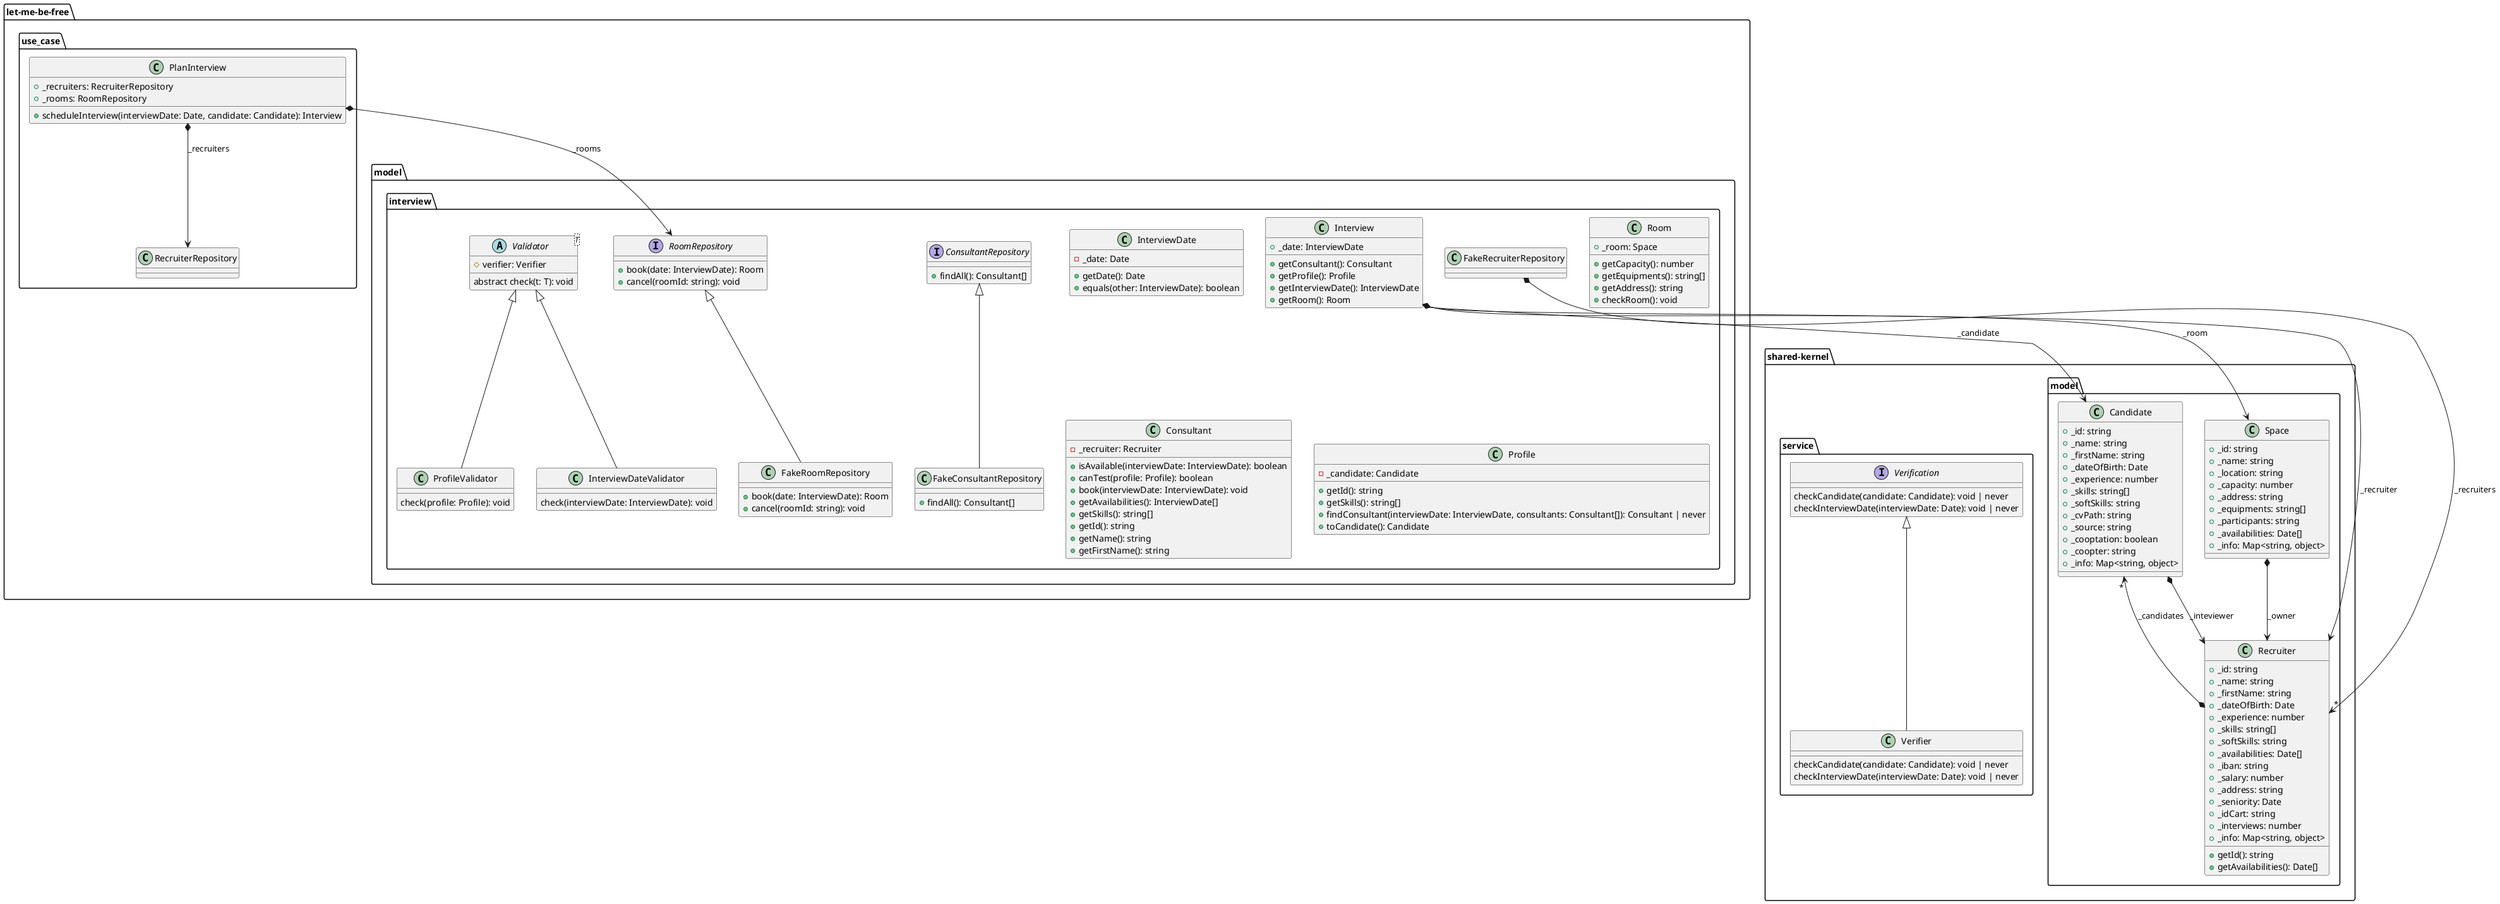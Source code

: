 @startuml name "Domain Model"

package "shared-kernel.model" {
    class Candidate {
        +_id: string
        +_name: string
        +_firstName: string
        +_dateOfBirth: Date
        +_experience: number
        +_skills: string[]
        +_softSkills: string
        +_cvPath: string
        +_source: string
        +_cooptation: boolean
        +_coopter: string
        +_info: Map<string, object>
    }

    class Recruiter {
        +_id: string
        +_name: string
        +_firstName: string
        +_dateOfBirth: Date
        +_experience: number
        +_skills: string[]
        +_softSkills: string
        +_availabilities: Date[]
        +_iban: string
        +_salary: number
        +_address: string
        +_seniority: Date
        +_idCart: string
        +_interviews: number
        +_info: Map<string, object>
        +getId(): string
        +getAvailabilities(): Date[]

    }

    class Space {
        +_id: string
        +_name: string
        +_location: string
        +_capacity: number
        +_address: string
        +_equipments: string[]
        +_participants: string
        +_availabilities: Date[]
        +_info: Map<string, object>
    }

    Space *--> Recruiter : _owner
    Recruiter <--* Candidate : _inteviewer
    Candidate "*" <--* Recruiter : _candidates
}

package "shared-kernel.service" {
    interface Verification {
        checkCandidate(candidate: Candidate): void | never
        checkInterviewDate(interviewDate: Date): void | never
    }

    class Verifier extends Verification {
        checkCandidate(candidate: Candidate): void | never
        checkInterviewDate(interviewDate: Date): void | never
    }
}

package "let-me-be-free.model.interview" {
    interface ConsultantRepository {
        +findAll(): Consultant[]
    }

    interface RoomRepository {
        +book(date: InterviewDate): Room
        +cancel(roomId: string): void
    }

    class Interview {
        +_date: InterviewDate
        + getConsultant(): Consultant
        + getProfile(): Profile
        + getInterviewDate(): InterviewDate
        + getRoom(): Room
    }

    class InterviewDate {
        -_date: Date
        + getDate(): Date
        + equals(other: InterviewDate): boolean 
    }

    abstract class Validator<T> {
        # verifier: Verifier
        abstract check(t: T): void
    }

    class InterviewDateValidator extends Validator {
        check(interviewDate: InterviewDate): void
    }

    class ProfileValidator extends Validator {
        check(profile: Profile): void
    }

    class Room {
        +_room: Space
        +getCapacity(): number
        +getEquipments(): string[]
        +getAddress(): string
        +checkRoom(): void
    }

    class Consultant {
        -_recruiter: Recruiter
        + isAvailable(interviewDate: InterviewDate): boolean
        + canTest(profile: Profile): boolean
        + book(interviewDate: InterviewDate): void
        + getAvailabilities(): InterviewDate[]
        + getSkills(): string[]
        + getId(): string
        + getName(): string
        + getFirstName(): string
    }

    class Profile {
        -_candidate: Candidate
        +getId(): string
        +getSkills(): string[]
        +findConsultant(interviewDate: InterviewDate, consultants: Consultant[]): Consultant | never
        +toCandidate(): Candidate

    }

    class FakeRoomRepository extends RoomRepository {
        +book(date: InterviewDate): Room
        +cancel(roomId: string): void
    }

    class FakeConsultantRepository extends ConsultantRepository {
        +findAll(): Consultant[]
    }

    FakeRecruiterRepository *--> "*" Recruiter : _recruiters
    Interview *--> Recruiter : _recruiter
    Interview *--> Candidate : _candidate
    Interview *--> Space : _room
}

package "let-me-be-free.use_case" {
    class PlanInterview {
        +_recruiters: RecruiterRepository
        +_rooms: RoomRepository
        +scheduleInterview(interviewDate: Date, candidate: Candidate): Interview
    }

    PlanInterview *--> RecruiterRepository : _recruiters
    PlanInterview *--> RoomRepository : _rooms
}
@enduml